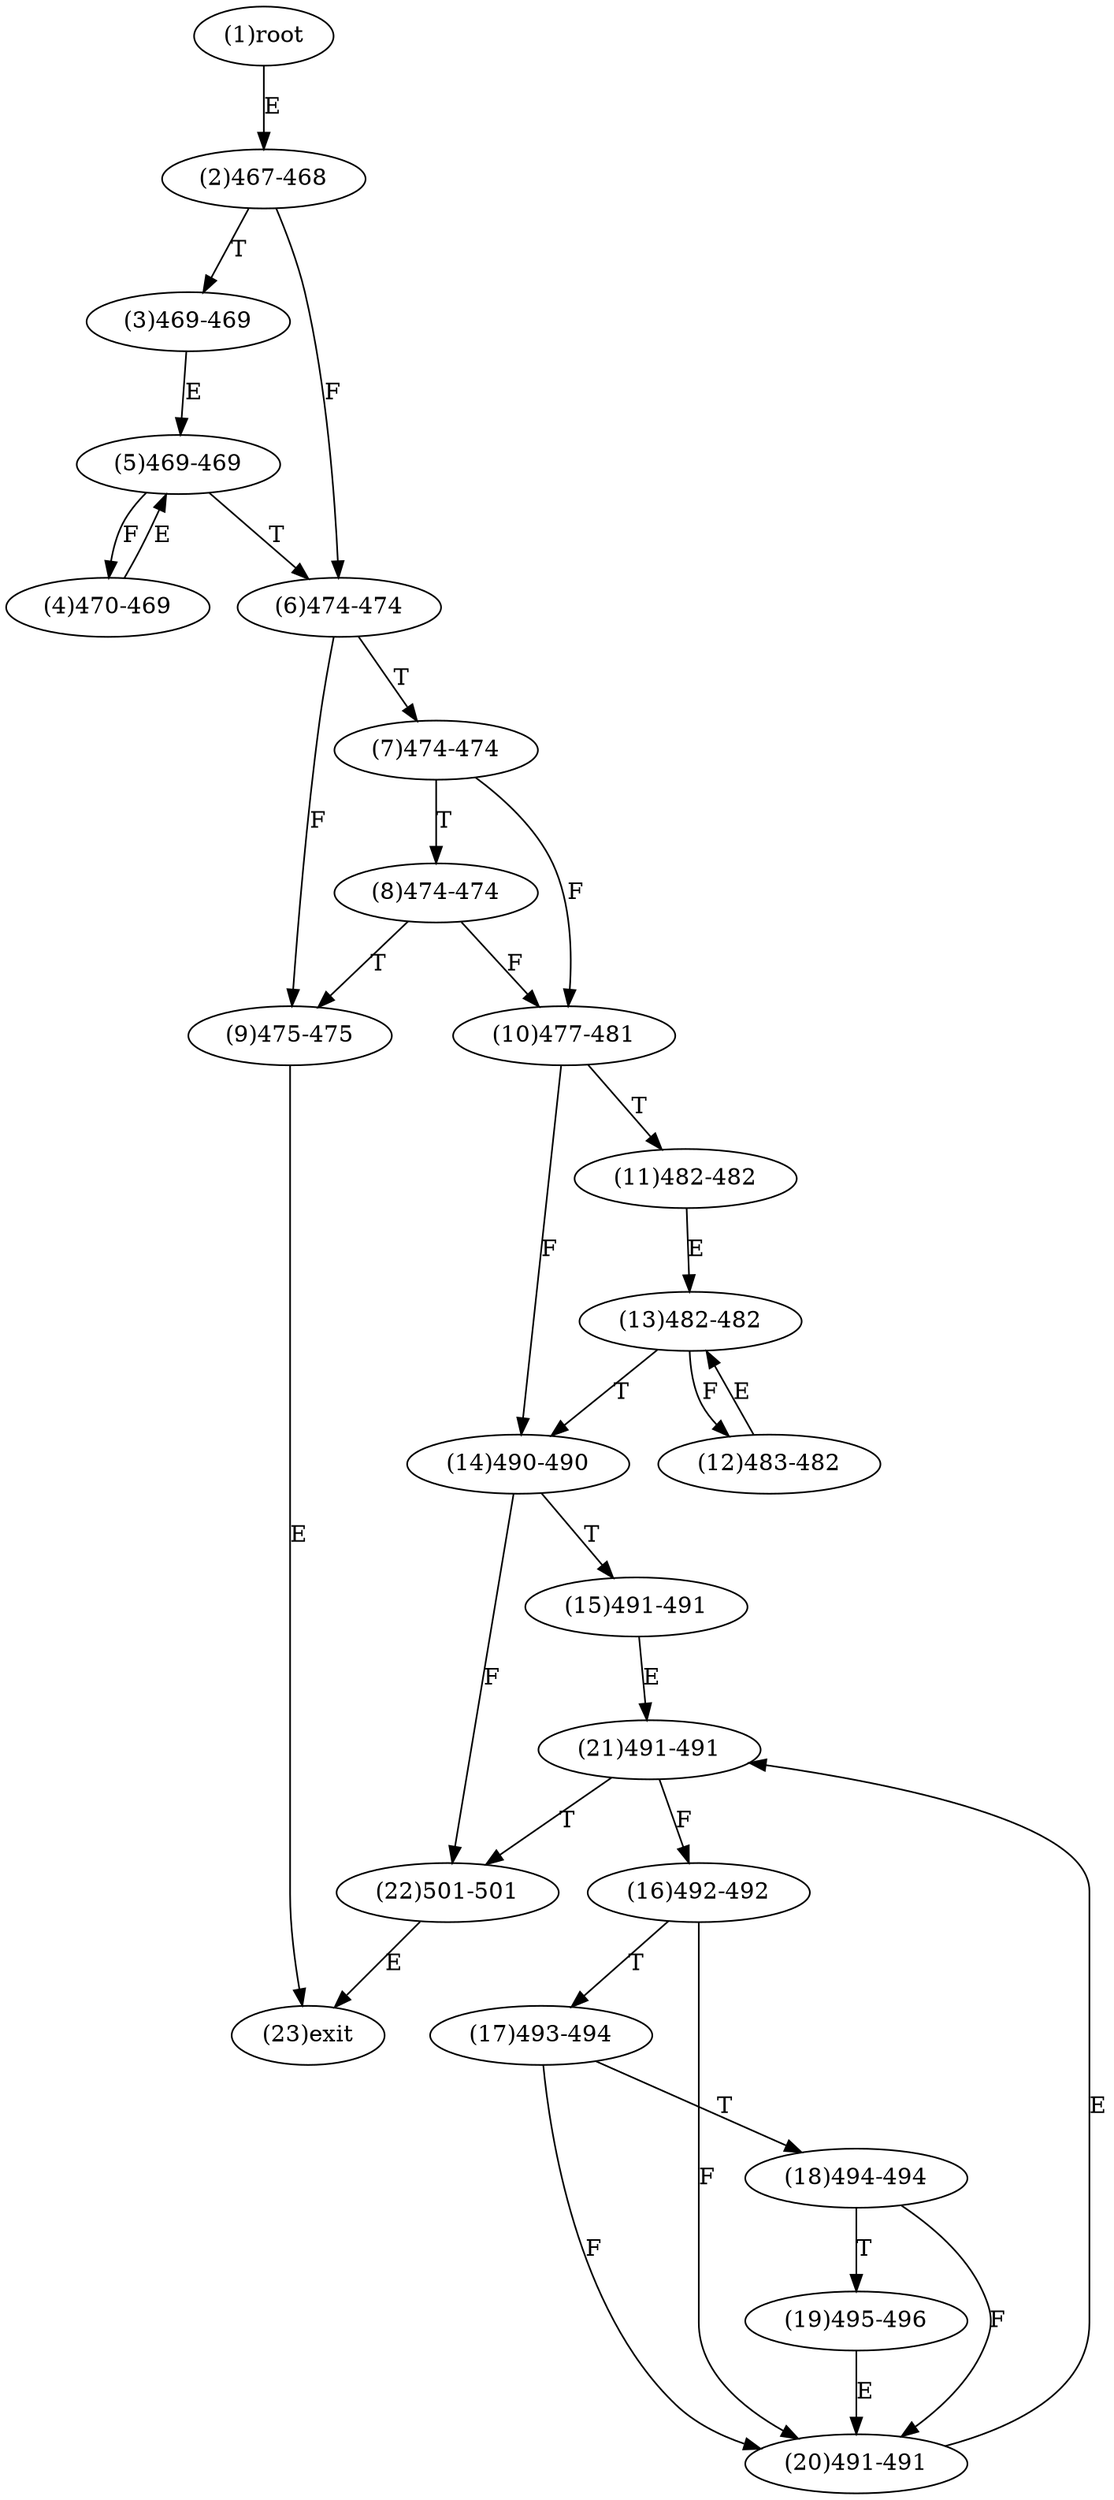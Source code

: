 digraph "" { 
1[ label="(1)root"];
2[ label="(2)467-468"];
3[ label="(3)469-469"];
4[ label="(4)470-469"];
5[ label="(5)469-469"];
6[ label="(6)474-474"];
7[ label="(7)474-474"];
8[ label="(8)474-474"];
9[ label="(9)475-475"];
10[ label="(10)477-481"];
11[ label="(11)482-482"];
12[ label="(12)483-482"];
13[ label="(13)482-482"];
14[ label="(14)490-490"];
15[ label="(15)491-491"];
17[ label="(17)493-494"];
16[ label="(16)492-492"];
19[ label="(19)495-496"];
18[ label="(18)494-494"];
21[ label="(21)491-491"];
20[ label="(20)491-491"];
23[ label="(23)exit"];
22[ label="(22)501-501"];
1->2[ label="E"];
2->6[ label="F"];
2->3[ label="T"];
3->5[ label="E"];
4->5[ label="E"];
5->4[ label="F"];
5->6[ label="T"];
6->9[ label="F"];
6->7[ label="T"];
7->10[ label="F"];
7->8[ label="T"];
8->10[ label="F"];
8->9[ label="T"];
9->23[ label="E"];
10->14[ label="F"];
10->11[ label="T"];
11->13[ label="E"];
12->13[ label="E"];
13->12[ label="F"];
13->14[ label="T"];
14->22[ label="F"];
14->15[ label="T"];
15->21[ label="E"];
16->20[ label="F"];
16->17[ label="T"];
17->20[ label="F"];
17->18[ label="T"];
18->20[ label="F"];
18->19[ label="T"];
19->20[ label="E"];
20->21[ label="E"];
21->16[ label="F"];
21->22[ label="T"];
22->23[ label="E"];
}